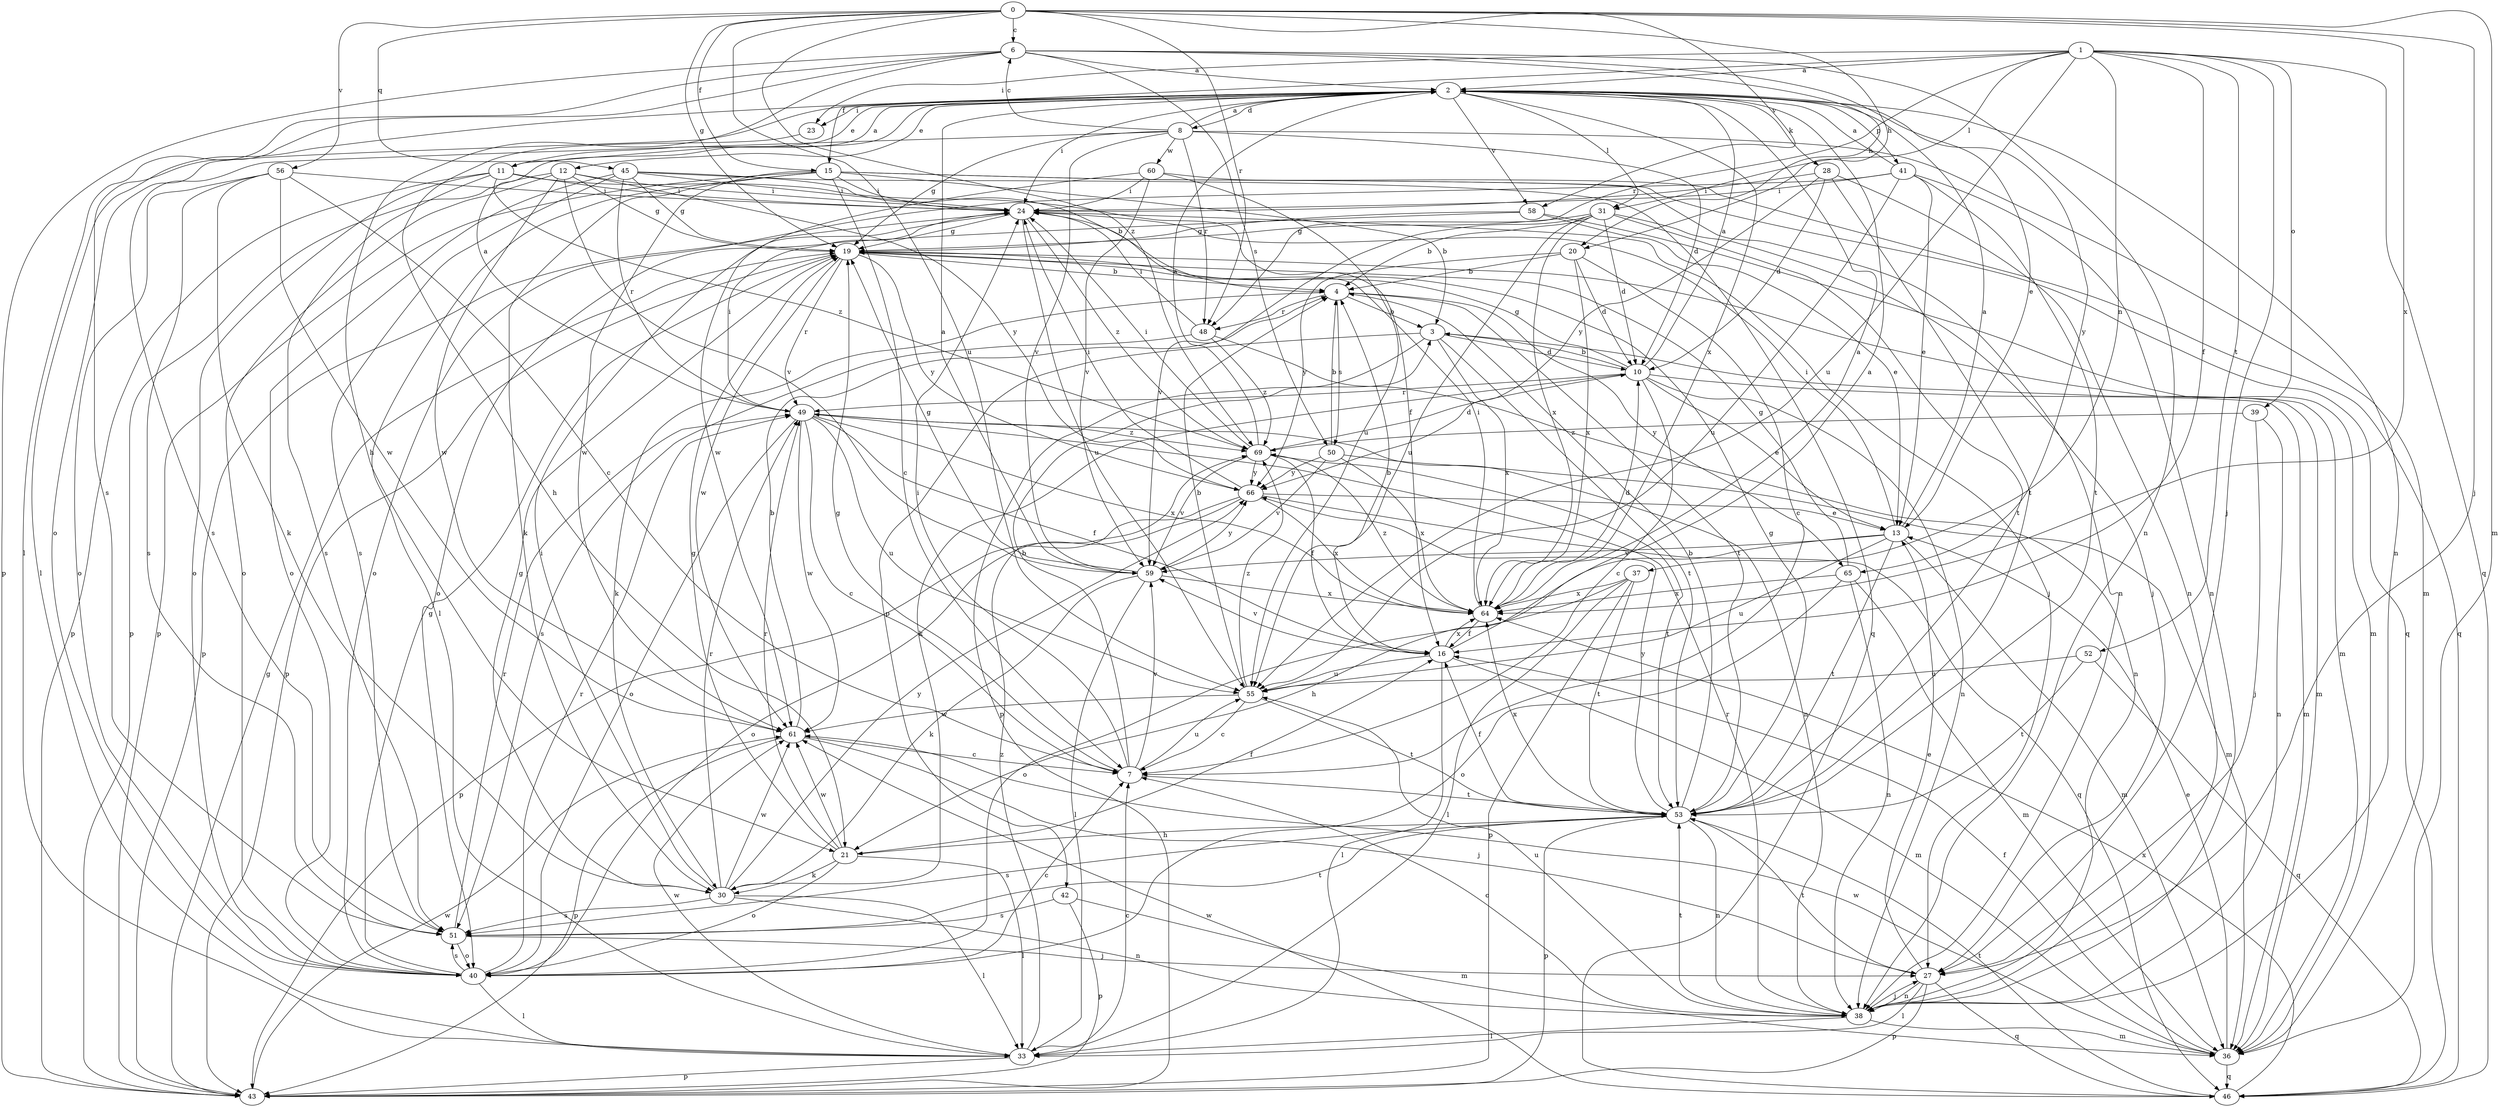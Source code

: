 strict digraph  {
0;
1;
2;
3;
4;
6;
7;
8;
10;
11;
12;
13;
15;
16;
19;
20;
21;
23;
24;
27;
28;
30;
31;
33;
36;
37;
38;
39;
40;
41;
42;
43;
45;
46;
48;
49;
50;
51;
52;
53;
55;
56;
58;
59;
60;
61;
64;
65;
66;
69;
0 -> 6  [label=c];
0 -> 15  [label=f];
0 -> 19  [label=g];
0 -> 20  [label=h];
0 -> 27  [label=j];
0 -> 36  [label=m];
0 -> 45  [label=q];
0 -> 48  [label=r];
0 -> 55  [label=u];
0 -> 56  [label=v];
0 -> 58  [label=v];
0 -> 64  [label=x];
0 -> 69  [label=z];
1 -> 2  [label=a];
1 -> 15  [label=f];
1 -> 16  [label=f];
1 -> 23  [label=i];
1 -> 27  [label=j];
1 -> 31  [label=l];
1 -> 37  [label=n];
1 -> 39  [label=o];
1 -> 46  [label=q];
1 -> 48  [label=r];
1 -> 52  [label=t];
1 -> 55  [label=u];
2 -> 8  [label=d];
2 -> 11  [label=e];
2 -> 12  [label=e];
2 -> 23  [label=i];
2 -> 24  [label=i];
2 -> 28  [label=k];
2 -> 31  [label=l];
2 -> 33  [label=l];
2 -> 38  [label=n];
2 -> 40  [label=o];
2 -> 41  [label=p];
2 -> 58  [label=v];
2 -> 64  [label=x];
2 -> 65  [label=y];
3 -> 10  [label=d];
3 -> 36  [label=m];
3 -> 42  [label=p];
3 -> 43  [label=p];
3 -> 53  [label=t];
3 -> 64  [label=x];
4 -> 3  [label=b];
4 -> 30  [label=k];
4 -> 48  [label=r];
4 -> 50  [label=s];
4 -> 53  [label=t];
4 -> 65  [label=y];
6 -> 2  [label=a];
6 -> 13  [label=e];
6 -> 20  [label=h];
6 -> 21  [label=h];
6 -> 33  [label=l];
6 -> 38  [label=n];
6 -> 43  [label=p];
6 -> 50  [label=s];
6 -> 51  [label=s];
7 -> 3  [label=b];
7 -> 19  [label=g];
7 -> 24  [label=i];
7 -> 53  [label=t];
7 -> 55  [label=u];
7 -> 59  [label=v];
8 -> 2  [label=a];
8 -> 6  [label=c];
8 -> 10  [label=d];
8 -> 19  [label=g];
8 -> 36  [label=m];
8 -> 48  [label=r];
8 -> 51  [label=s];
8 -> 59  [label=v];
8 -> 60  [label=w];
10 -> 2  [label=a];
10 -> 3  [label=b];
10 -> 7  [label=c];
10 -> 13  [label=e];
10 -> 19  [label=g];
10 -> 30  [label=k];
10 -> 36  [label=m];
10 -> 38  [label=n];
10 -> 49  [label=r];
11 -> 2  [label=a];
11 -> 16  [label=f];
11 -> 24  [label=i];
11 -> 40  [label=o];
11 -> 43  [label=p];
11 -> 51  [label=s];
11 -> 69  [label=z];
12 -> 19  [label=g];
12 -> 24  [label=i];
12 -> 40  [label=o];
12 -> 43  [label=p];
12 -> 59  [label=v];
12 -> 61  [label=w];
12 -> 66  [label=y];
13 -> 2  [label=a];
13 -> 21  [label=h];
13 -> 24  [label=i];
13 -> 36  [label=m];
13 -> 53  [label=t];
13 -> 55  [label=u];
13 -> 59  [label=v];
15 -> 3  [label=b];
15 -> 7  [label=c];
15 -> 24  [label=i];
15 -> 30  [label=k];
15 -> 33  [label=l];
15 -> 38  [label=n];
15 -> 43  [label=p];
15 -> 46  [label=q];
15 -> 61  [label=w];
16 -> 2  [label=a];
16 -> 4  [label=b];
16 -> 33  [label=l];
16 -> 36  [label=m];
16 -> 55  [label=u];
16 -> 59  [label=v];
16 -> 64  [label=x];
19 -> 4  [label=b];
19 -> 36  [label=m];
19 -> 43  [label=p];
19 -> 49  [label=r];
19 -> 61  [label=w];
19 -> 66  [label=y];
20 -> 4  [label=b];
20 -> 7  [label=c];
20 -> 10  [label=d];
20 -> 64  [label=x];
20 -> 66  [label=y];
21 -> 16  [label=f];
21 -> 19  [label=g];
21 -> 30  [label=k];
21 -> 33  [label=l];
21 -> 40  [label=o];
21 -> 49  [label=r];
21 -> 61  [label=w];
23 -> 21  [label=h];
24 -> 19  [label=g];
24 -> 27  [label=j];
24 -> 43  [label=p];
24 -> 55  [label=u];
24 -> 69  [label=z];
27 -> 13  [label=e];
27 -> 33  [label=l];
27 -> 38  [label=n];
27 -> 43  [label=p];
27 -> 46  [label=q];
27 -> 53  [label=t];
28 -> 10  [label=d];
28 -> 24  [label=i];
28 -> 38  [label=n];
28 -> 53  [label=t];
28 -> 66  [label=y];
30 -> 19  [label=g];
30 -> 24  [label=i];
30 -> 33  [label=l];
30 -> 38  [label=n];
30 -> 49  [label=r];
30 -> 51  [label=s];
30 -> 61  [label=w];
30 -> 66  [label=y];
31 -> 4  [label=b];
31 -> 10  [label=d];
31 -> 19  [label=g];
31 -> 27  [label=j];
31 -> 53  [label=t];
31 -> 55  [label=u];
31 -> 59  [label=v];
31 -> 64  [label=x];
33 -> 7  [label=c];
33 -> 43  [label=p];
33 -> 61  [label=w];
33 -> 69  [label=z];
36 -> 13  [label=e];
36 -> 16  [label=f];
36 -> 46  [label=q];
36 -> 61  [label=w];
37 -> 33  [label=l];
37 -> 40  [label=o];
37 -> 43  [label=p];
37 -> 53  [label=t];
37 -> 64  [label=x];
38 -> 7  [label=c];
38 -> 27  [label=j];
38 -> 33  [label=l];
38 -> 36  [label=m];
38 -> 49  [label=r];
38 -> 53  [label=t];
38 -> 55  [label=u];
39 -> 27  [label=j];
39 -> 38  [label=n];
39 -> 69  [label=z];
40 -> 7  [label=c];
40 -> 19  [label=g];
40 -> 33  [label=l];
40 -> 49  [label=r];
40 -> 51  [label=s];
41 -> 2  [label=a];
41 -> 13  [label=e];
41 -> 24  [label=i];
41 -> 38  [label=n];
41 -> 40  [label=o];
41 -> 53  [label=t];
41 -> 55  [label=u];
42 -> 36  [label=m];
42 -> 43  [label=p];
42 -> 51  [label=s];
43 -> 19  [label=g];
43 -> 61  [label=w];
45 -> 4  [label=b];
45 -> 19  [label=g];
45 -> 24  [label=i];
45 -> 40  [label=o];
45 -> 46  [label=q];
45 -> 49  [label=r];
45 -> 51  [label=s];
46 -> 53  [label=t];
46 -> 61  [label=w];
46 -> 64  [label=x];
48 -> 24  [label=i];
48 -> 38  [label=n];
48 -> 51  [label=s];
48 -> 69  [label=z];
49 -> 2  [label=a];
49 -> 7  [label=c];
49 -> 16  [label=f];
49 -> 24  [label=i];
49 -> 38  [label=n];
49 -> 40  [label=o];
49 -> 55  [label=u];
49 -> 61  [label=w];
49 -> 64  [label=x];
49 -> 69  [label=z];
50 -> 4  [label=b];
50 -> 36  [label=m];
50 -> 59  [label=v];
50 -> 64  [label=x];
50 -> 66  [label=y];
51 -> 27  [label=j];
51 -> 40  [label=o];
51 -> 49  [label=r];
51 -> 53  [label=t];
52 -> 46  [label=q];
52 -> 53  [label=t];
52 -> 55  [label=u];
53 -> 4  [label=b];
53 -> 16  [label=f];
53 -> 19  [label=g];
53 -> 21  [label=h];
53 -> 38  [label=n];
53 -> 43  [label=p];
53 -> 51  [label=s];
53 -> 64  [label=x];
53 -> 66  [label=y];
55 -> 4  [label=b];
55 -> 7  [label=c];
55 -> 53  [label=t];
55 -> 61  [label=w];
55 -> 69  [label=z];
56 -> 7  [label=c];
56 -> 24  [label=i];
56 -> 30  [label=k];
56 -> 40  [label=o];
56 -> 51  [label=s];
56 -> 61  [label=w];
58 -> 13  [label=e];
58 -> 19  [label=g];
58 -> 36  [label=m];
58 -> 40  [label=o];
59 -> 2  [label=a];
59 -> 19  [label=g];
59 -> 30  [label=k];
59 -> 33  [label=l];
59 -> 64  [label=x];
59 -> 66  [label=y];
60 -> 24  [label=i];
60 -> 46  [label=q];
60 -> 55  [label=u];
60 -> 59  [label=v];
60 -> 61  [label=w];
61 -> 4  [label=b];
61 -> 7  [label=c];
61 -> 27  [label=j];
61 -> 43  [label=p];
64 -> 2  [label=a];
64 -> 10  [label=d];
64 -> 16  [label=f];
64 -> 24  [label=i];
64 -> 69  [label=z];
65 -> 19  [label=g];
65 -> 36  [label=m];
65 -> 38  [label=n];
65 -> 40  [label=o];
65 -> 64  [label=x];
66 -> 13  [label=e];
66 -> 24  [label=i];
66 -> 40  [label=o];
66 -> 43  [label=p];
66 -> 46  [label=q];
66 -> 64  [label=x];
69 -> 2  [label=a];
69 -> 10  [label=d];
69 -> 16  [label=f];
69 -> 24  [label=i];
69 -> 53  [label=t];
69 -> 59  [label=v];
69 -> 66  [label=y];
}
